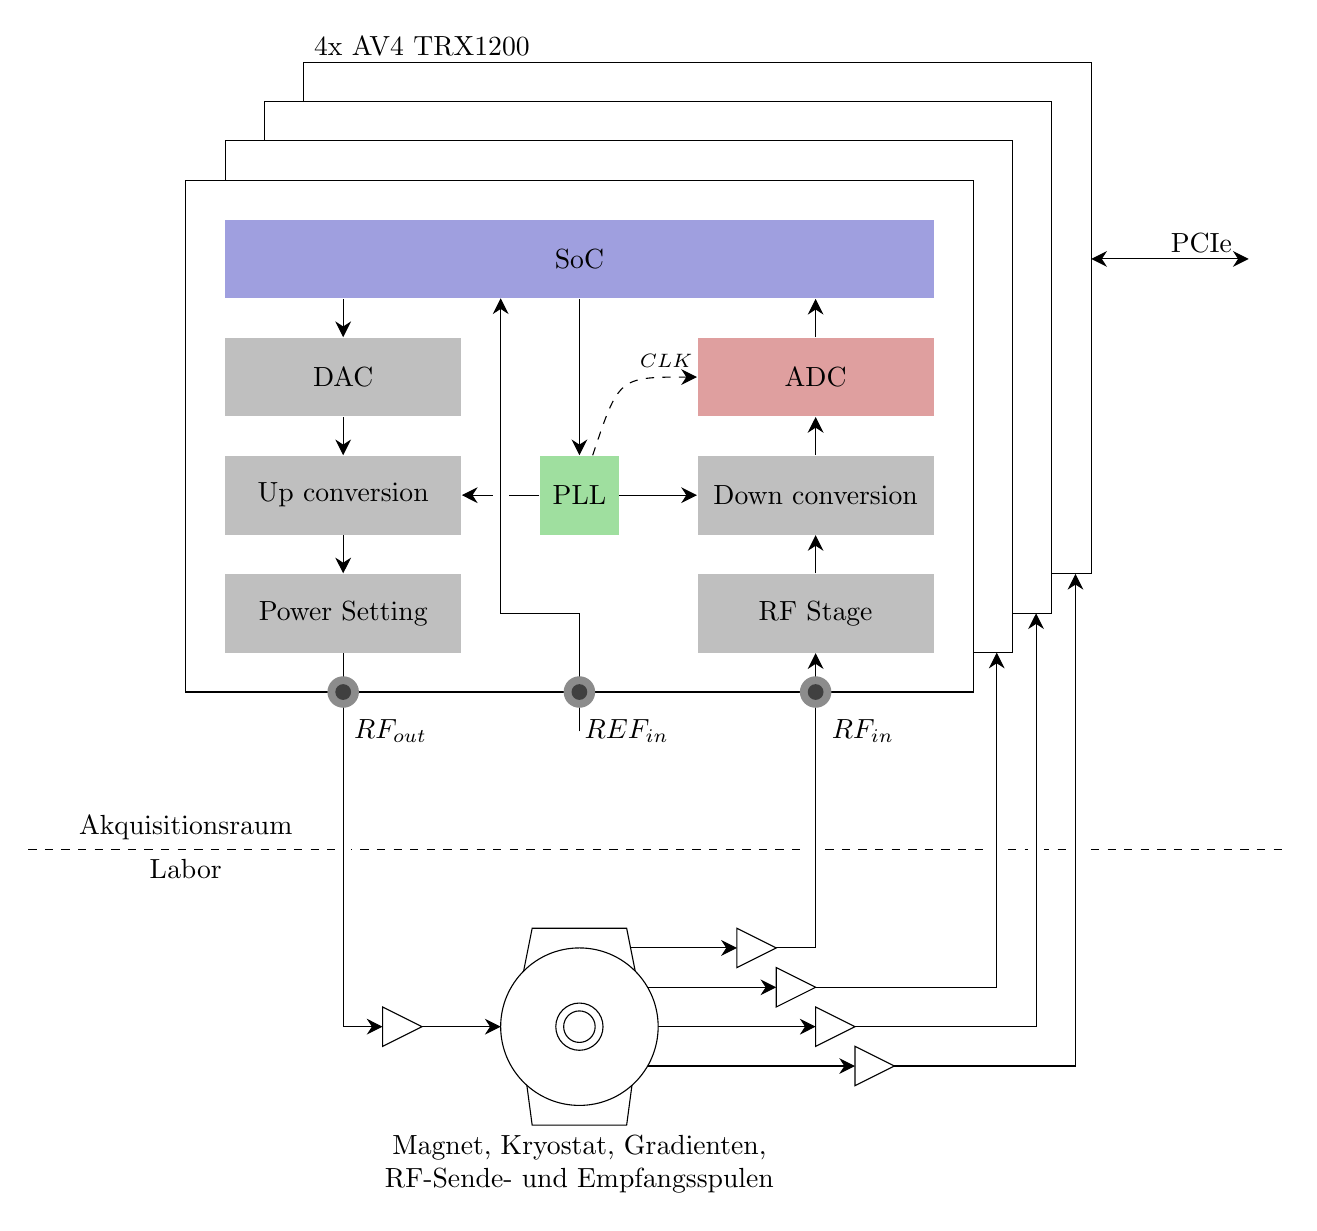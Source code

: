 \begin{tikzpicture}[scale=1]

\begin{scope}[shift={(1.5,1.5)}]
	\filldraw[draw=black,fill=white] (0,0) rectangle (10,6.5);
\end{scope}
\begin{scope}[shift={(1,1)}]
	\filldraw[draw=black,fill=white] (0,0) rectangle (10,6.5);
\end{scope}
\begin{scope}[shift={(0.5,0.5)}]
	\filldraw[draw=black,fill=white] (0,0) rectangle (10,6.5);
\end{scope}


\filldraw[draw=black,fill=white] (0,0) rectangle (10,6.5);
\node[fill=gray!50,minimum height=1cm,minimum width=3cm] (DAC) at (2,4) {DAC};
\node[fill=gray!50!red!50,minimum height=1cm,minimum width=3cm] (ADC) at (8,4) {ADC};
\node[fill=gray!50,minimum height=1cm,minimum width=3cm] (UPC) at (2,2.5) {Up conversion};
\node[fill=gray!50,minimum height=1cm,minimum width=3cm] (DWC) at (8,2.5) {Down conversion};
\node[fill=gray!50,minimum height=1cm,minimum width=3cm] (PS) at (2,1) {Power Setting};
\node[fill=gray!50,minimum height=1cm,minimum width=3cm] (RF) at (8,1) {RF Stage};
\node[fill=gray!50!blue!50,minimum height=1cm,minimum width=9cm] (FPGA) at (5,5.5) {SoC};
\node[fill=gray!50!green!50,minimum height=1cm,minimum width=1cm] (PLL) at (5,2.5) {PLL};

\node[anchor=south ](Aquisitionsraum) at (0,-2) {Akquisitionsraum};
\node[anchor=north ](Aquisitionsraum) at (0,-2) {Labor};

\draw[dashed] (-2,-2) -- (14,-2);
\draw[white,line width=2mm ] (2,-3) -- (2,-1);
\draw[white,line width=2mm ] (8,-3) -- (8,-1);
\draw[white,line width=2mm ] (10.3,-3) -- (10.3,-1);
\draw[white,line width=2mm ] (10.8,-3) -- (10.8,-1);
\draw[white,line width=2mm ] (11.3,-3) -- (11.3,-1);

\draw[{Stealth[length=2mm,width=2mm]}-] (PS.north) -- (UPC.south);
\draw[{Stealth[length=2mm,width=2mm]}-] (UPC.north) -- (DAC.south);
\draw[{Stealth[length=2mm,width=2mm]}-] (DAC.north) -- (FPGA.south -| DAC);

\draw[-{Stealth[length=2mm,width=2mm]}] (RF.north) -- (DWC.south);
\draw[-{Stealth[length=2mm,width=2mm]}] (DWC.north) -- (ADC.south);
\draw[-{Stealth[length=2mm,width=2mm]}] (ADC.north) -- (FPGA.south -| ADC);

\draw[-{Stealth[length=2mm,width=2mm]}] (PLL) -- (DWC);
\draw[-{Stealth[length=2mm,width=2mm]}] (PLL) -- (UPC);
\draw[-{Stealth[length=2mm,width=2mm]}] (FPGA) -- (PLL);
\draw[color=white,line width=2mm] (4,2) -- (4,3);
\draw[-{Stealth[length=2mm,width=2mm]}] (5,-0.5) |- (4,1) -- (4,5);
\draw[{Stealth[length=2mm,width=2mm]}-] (2.5,-4.25) -| (2,-1) -- (PS);

\draw[-{Stealth[length=2mm,width=2mm]},dashed] (PLL) .. controls (5.5,4) .. (ADC.west);
\node[] (clk) at (6.1,4.2) {\scriptsize$CLK$};

\node(REFin) at (5.6,-0.5) {$REF_{in}$};
\node(RFout) at (2.6,-0.5) {$RF_{out}$};
\node(RFin) at (8.6,-0.5) {$RF_{in}$};


\begin{scope}[shift={(0,-2)}]
\draw (2.5,-2) -- (2.5,-2.5) -- (3,-2.25) -- cycle;
\draw[-{Stealth[length=2mm,width=2mm]}] (3,-2.25) -- (4,-2.25);


\begin{scope}[shift={(1.5,-0.5)}]
	\draw[-{Stealth[length=2mm,width=2mm]}] (4,-2.25) -- (7,-2.25);
	\draw (7,-2) -- (7,-2.5) -- (7.5,-2.25) -- cycle;
	\draw[-{Stealth[length=2mm,width=2mm]}] (7.5,-2.25) -| (9.8,4);
\end{scope}
\begin{scope}[shift={(1,0)}]
	\draw[-{Stealth[length=2mm,width=2mm]}] (4,-2.25) -- (7,-2.25);
	\draw (7,-2) -- (7,-2.5) -- (7.5,-2.25) -- cycle;
	\draw[-{Stealth[length=2mm,width=2mm]}] (7.5,-2.25) -| (9.8,3);
\end{scope}
\begin{scope}[shift={(0.5,0.5)}]
	\draw[-{Stealth[length=2mm,width=2mm]}] (4,-2.25) -- (7,-2.25);
	\draw (7,-2) -- (7,-2.5) -- (7.5,-2.25) -- cycle;
	\draw[-{Stealth[length=2mm,width=2mm]}] (7.5,-2.25) -| (9.8,2);
\end{scope}
\begin{scope}[shift={(0,1)}]
\draw (7,-2) -- (7,-2.5) -- (7.5,-2.25) -- cycle;
\draw[-{Stealth[length=2mm,width=2mm]}] (5,-2.25) -- (7,-2.25);
\draw[-{Stealth[length=2mm,width=2mm]}] (7.5,-2.25) -|(8,-1) -- (RF);
\end{scope}

\filldraw[fill=white] (4.4,-3.5) -- (5.6,-3.5) -- (5.8,-2) -- (4.2,-2) -- cycle;
\filldraw[fill=white] (4.4,-1) -- (5.6,-1) -- (5.8,-2) -- (4.2,-2) -- cycle;
\filldraw[fill=white] (5,-2.25) circle(1);
\filldraw[fill=white] (5,-2.25) circle(0.3);
\filldraw[fill=white] (5,-2.25) circle(0.2);
\node[text width=6cm,align=center](MAGNET) at (5,-4) {Magnet, Kryostat, Gradienten, RF-Sende- und Empfangsspulen};

\end{scope}

\node(TRX) at (3,8.2) {4x AV4 TRX1200};
\draw[{Stealth[length=2mm,width=2mm]}-{Stealth[length=2mm,width=2mm]}] (11.5,5.5) -- (13.5,5.5);
\node[] (PCIe) at (12.9,5.7) {PCIe};

\fill[fill=gray!90] (2,0) circle (0.2);\fill[fill=darkgray] (2,0) circle (0.1);
\fill[fill=gray!90] (8,0) circle (0.2);\fill[fill=darkgray] (8,0) circle (0.1);
\fill[fill=gray!90] (5,0) circle (0.2);\fill[fill=darkgray] (5,0) circle (0.1);




\end{tikzpicture}
